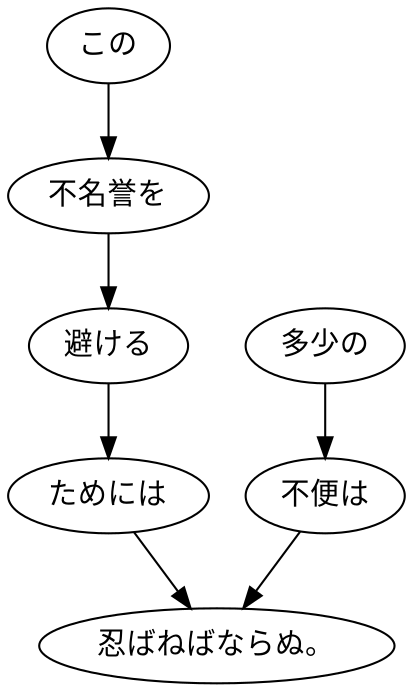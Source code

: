 digraph graph2299 {
	node0 [label="この"];
	node1 [label="不名誉を"];
	node2 [label="避ける"];
	node3 [label="ためには"];
	node4 [label="多少の"];
	node5 [label="不便は"];
	node6 [label="忍ばねばならぬ。"];
	node0 -> node1;
	node1 -> node2;
	node2 -> node3;
	node3 -> node6;
	node4 -> node5;
	node5 -> node6;
}
